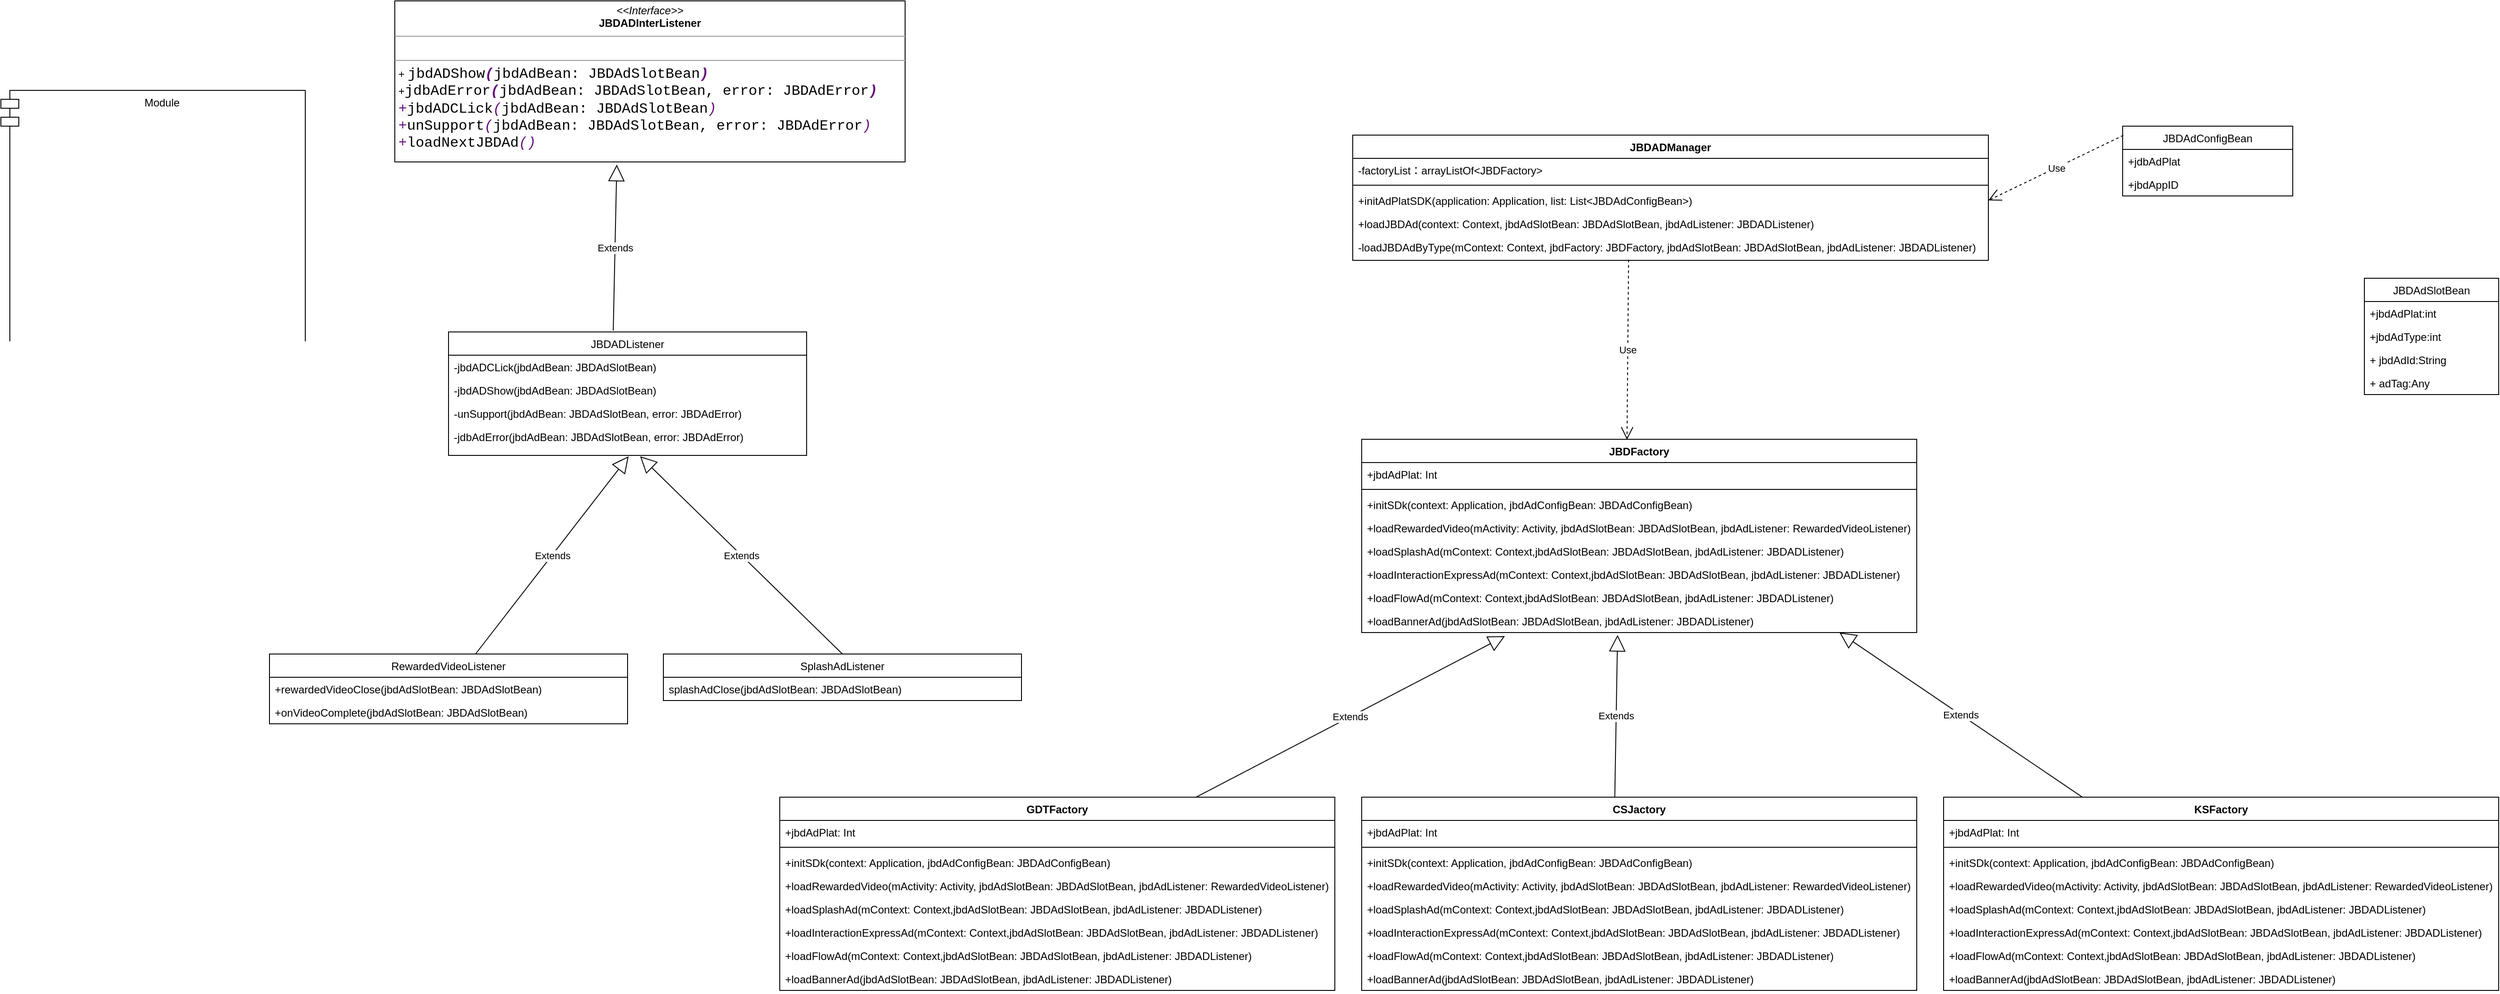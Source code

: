 <mxfile version="13.5.5" type="github" pages="2">
  <diagram id="5dPPpYAP-PKiB_ua91mX" name="Page-1">
    <mxGraphModel dx="6144" dy="1590" grid="1" gridSize="10" guides="1" tooltips="1" connect="1" arrows="1" fold="1" page="1" pageScale="1" pageWidth="3300" pageHeight="4681" math="0" shadow="0">
      <root>
        <mxCell id="0" />
        <mxCell id="1" parent="0" />
        <mxCell id="3NJFldnpDI_Of29Jazui-77" value="Extends" style="endArrow=block;endSize=16;endFill=0;html=1;entryX=0.503;entryY=1.029;entryDx=0;entryDy=0;entryPerimeter=0;" edge="1" parent="1" source="3NJFldnpDI_Of29Jazui-73" target="3NJFldnpDI_Of29Jazui-58">
          <mxGeometry width="160" relative="1" as="geometry">
            <mxPoint x="-260" y="1650" as="sourcePoint" />
            <mxPoint x="-100" y="1650" as="targetPoint" />
          </mxGeometry>
        </mxCell>
        <mxCell id="3NJFldnpDI_Of29Jazui-81" value="Extends" style="endArrow=block;endSize=16;endFill=0;html=1;exitX=0.5;exitY=0;exitDx=0;exitDy=0;entryX=0.535;entryY=1.029;entryDx=0;entryDy=0;entryPerimeter=0;" edge="1" parent="1" source="3NJFldnpDI_Of29Jazui-78" target="3NJFldnpDI_Of29Jazui-58">
          <mxGeometry width="160" relative="1" as="geometry">
            <mxPoint x="-260" y="1750" as="sourcePoint" />
            <mxPoint x="-110" y="1640" as="targetPoint" />
          </mxGeometry>
        </mxCell>
        <mxCell id="3NJFldnpDI_Of29Jazui-105" value="Extends" style="endArrow=block;endSize=16;endFill=0;html=1;exitX=0.75;exitY=0;exitDx=0;exitDy=0;" edge="1" parent="1" source="3NJFldnpDI_Of29Jazui-130">
          <mxGeometry width="160" relative="1" as="geometry">
            <mxPoint x="492.76" y="1917.192" as="sourcePoint" />
            <mxPoint x="850" y="1780" as="targetPoint" />
          </mxGeometry>
        </mxCell>
        <mxCell id="3NJFldnpDI_Of29Jazui-107" value="Extends" style="endArrow=block;endSize=16;endFill=0;html=1;entryX=0.461;entryY=1.104;entryDx=0;entryDy=0;entryPerimeter=0;exitX=0.456;exitY=0.001;exitDx=0;exitDy=0;exitPerimeter=0;" edge="1" parent="1" source="3NJFldnpDI_Of29Jazui-139" target="3NJFldnpDI_Of29Jazui-86">
          <mxGeometry width="160" relative="1" as="geometry">
            <mxPoint x="972.1" y="1916.976" as="sourcePoint" />
            <mxPoint x="1000" y="1790" as="targetPoint" />
          </mxGeometry>
        </mxCell>
        <mxCell id="3NJFldnpDI_Of29Jazui-117" value="Extends" style="endArrow=block;endSize=16;endFill=0;html=1;entryX=0.461;entryY=1.104;entryDx=0;entryDy=0;entryPerimeter=0;exitX=0.25;exitY=0;exitDx=0;exitDy=0;" edge="1" parent="1" source="3NJFldnpDI_Of29Jazui-149">
          <mxGeometry width="160" relative="1" as="geometry">
            <mxPoint x="1476.4" y="1915.896" as="sourcePoint" />
            <mxPoint x="1223.72" y="1776.004" as="targetPoint" />
          </mxGeometry>
        </mxCell>
        <mxCell id="3NJFldnpDI_Of29Jazui-124" value="Use" style="endArrow=open;endSize=12;dashed=1;html=1;exitX=0.434;exitY=0.974;exitDx=0;exitDy=0;exitPerimeter=0;entryX=0.478;entryY=0.002;entryDx=0;entryDy=0;entryPerimeter=0;" edge="1" parent="1" source="3NJFldnpDI_Of29Jazui-121" target="3NJFldnpDI_Of29Jazui-51">
          <mxGeometry width="160" relative="1" as="geometry">
            <mxPoint x="790" y="1450" as="sourcePoint" />
            <mxPoint x="950" y="1450" as="targetPoint" />
          </mxGeometry>
        </mxCell>
        <mxCell id="3NJFldnpDI_Of29Jazui-118" value="JBDADManager" style="swimlane;fontStyle=1;align=center;verticalAlign=top;childLayout=stackLayout;horizontal=1;startSize=26;horizontalStack=0;resizeParent=1;resizeParentMax=0;resizeLast=0;collapsible=1;marginBottom=0;" vertex="1" parent="1">
          <mxGeometry x="680" y="1220" width="710" height="140" as="geometry" />
        </mxCell>
        <mxCell id="3NJFldnpDI_Of29Jazui-119" value="-factoryList：arrayListOf&lt;JBDFactory&gt;" style="text;strokeColor=none;fillColor=none;align=left;verticalAlign=top;spacingLeft=4;spacingRight=4;overflow=hidden;rotatable=0;points=[[0,0.5],[1,0.5]];portConstraint=eastwest;" vertex="1" parent="3NJFldnpDI_Of29Jazui-118">
          <mxGeometry y="26" width="710" height="26" as="geometry" />
        </mxCell>
        <mxCell id="3NJFldnpDI_Of29Jazui-120" value="" style="line;strokeWidth=1;fillColor=none;align=left;verticalAlign=middle;spacingTop=-1;spacingLeft=3;spacingRight=3;rotatable=0;labelPosition=right;points=[];portConstraint=eastwest;" vertex="1" parent="3NJFldnpDI_Of29Jazui-118">
          <mxGeometry y="52" width="710" height="8" as="geometry" />
        </mxCell>
        <mxCell id="3NJFldnpDI_Of29Jazui-122" value="+initAdPlatSDK(application: Application, list: List&lt;JBDAdConfigBean&gt;)" style="text;strokeColor=none;fillColor=none;align=left;verticalAlign=top;spacingLeft=4;spacingRight=4;overflow=hidden;rotatable=0;points=[[0,0.5],[1,0.5]];portConstraint=eastwest;" vertex="1" parent="3NJFldnpDI_Of29Jazui-118">
          <mxGeometry y="60" width="710" height="26" as="geometry" />
        </mxCell>
        <mxCell id="3NJFldnpDI_Of29Jazui-123" value="+loadJBDAd(context: Context, jbdAdSlotBean: JBDAdSlotBean, jbdAdListener: JBDADListener)" style="text;strokeColor=none;fillColor=none;align=left;verticalAlign=top;spacingLeft=4;spacingRight=4;overflow=hidden;rotatable=0;points=[[0,0.5],[1,0.5]];portConstraint=eastwest;" vertex="1" parent="3NJFldnpDI_Of29Jazui-118">
          <mxGeometry y="86" width="710" height="26" as="geometry" />
        </mxCell>
        <mxCell id="3NJFldnpDI_Of29Jazui-121" value="-loadJBDAdByType(mContext: Context, jbdFactory: JBDFactory, jbdAdSlotBean: JBDAdSlotBean, jbdAdListener: JBDADListener)" style="text;strokeColor=none;fillColor=none;align=left;verticalAlign=top;spacingLeft=4;spacingRight=4;overflow=hidden;rotatable=0;points=[[0,0.5],[1,0.5]];portConstraint=eastwest;" vertex="1" parent="3NJFldnpDI_Of29Jazui-118">
          <mxGeometry y="112" width="710" height="28" as="geometry" />
        </mxCell>
        <mxCell id="3NJFldnpDI_Of29Jazui-51" value="JBDFactory" style="swimlane;fontStyle=1;align=center;verticalAlign=top;childLayout=stackLayout;horizontal=1;startSize=26;horizontalStack=0;resizeParent=1;resizeParentMax=0;resizeLast=0;collapsible=1;marginBottom=0;" vertex="1" parent="1">
          <mxGeometry x="690" y="1560" width="620" height="216" as="geometry" />
        </mxCell>
        <mxCell id="3NJFldnpDI_Of29Jazui-52" value="+jbdAdPlat: Int" style="text;strokeColor=none;fillColor=none;align=left;verticalAlign=top;spacingLeft=4;spacingRight=4;overflow=hidden;rotatable=0;points=[[0,0.5],[1,0.5]];portConstraint=eastwest;" vertex="1" parent="3NJFldnpDI_Of29Jazui-51">
          <mxGeometry y="26" width="620" height="26" as="geometry" />
        </mxCell>
        <mxCell id="3NJFldnpDI_Of29Jazui-53" value="" style="line;strokeWidth=1;fillColor=none;align=left;verticalAlign=middle;spacingTop=-1;spacingLeft=3;spacingRight=3;rotatable=0;labelPosition=right;points=[];portConstraint=eastwest;" vertex="1" parent="3NJFldnpDI_Of29Jazui-51">
          <mxGeometry y="52" width="620" height="8" as="geometry" />
        </mxCell>
        <mxCell id="3NJFldnpDI_Of29Jazui-54" value="+initSDk(context: Application, jbdAdConfigBean: JBDAdConfigBean)" style="text;strokeColor=none;fillColor=none;align=left;verticalAlign=top;spacingLeft=4;spacingRight=4;overflow=hidden;rotatable=0;points=[[0,0.5],[1,0.5]];portConstraint=eastwest;" vertex="1" parent="3NJFldnpDI_Of29Jazui-51">
          <mxGeometry y="60" width="620" height="26" as="geometry" />
        </mxCell>
        <mxCell id="3NJFldnpDI_Of29Jazui-82" value="+loadRewardedVideo(mActivity: Activity, jbdAdSlotBean: JBDAdSlotBean, jbdAdListener: RewardedVideoListener)" style="text;strokeColor=none;fillColor=none;align=left;verticalAlign=top;spacingLeft=4;spacingRight=4;overflow=hidden;rotatable=0;points=[[0,0.5],[1,0.5]];portConstraint=eastwest;" vertex="1" parent="3NJFldnpDI_Of29Jazui-51">
          <mxGeometry y="86" width="620" height="26" as="geometry" />
        </mxCell>
        <mxCell id="3NJFldnpDI_Of29Jazui-83" value="+loadSplashAd(mContext: Context,jbdAdSlotBean: JBDAdSlotBean, jbdAdListener: JBDADListener)" style="text;strokeColor=none;fillColor=none;align=left;verticalAlign=top;spacingLeft=4;spacingRight=4;overflow=hidden;rotatable=0;points=[[0,0.5],[1,0.5]];portConstraint=eastwest;" vertex="1" parent="3NJFldnpDI_Of29Jazui-51">
          <mxGeometry y="112" width="620" height="26" as="geometry" />
        </mxCell>
        <mxCell id="3NJFldnpDI_Of29Jazui-84" value="+loadInteractionExpressAd(mContext: Context,jbdAdSlotBean: JBDAdSlotBean, jbdAdListener: JBDADListener)" style="text;strokeColor=none;fillColor=none;align=left;verticalAlign=top;spacingLeft=4;spacingRight=4;overflow=hidden;rotatable=0;points=[[0,0.5],[1,0.5]];portConstraint=eastwest;" vertex="1" parent="3NJFldnpDI_Of29Jazui-51">
          <mxGeometry y="138" width="620" height="26" as="geometry" />
        </mxCell>
        <mxCell id="3NJFldnpDI_Of29Jazui-85" value="+loadFlowAd(mContext: Context,jbdAdSlotBean: JBDAdSlotBean, jbdAdListener: JBDADListener)" style="text;strokeColor=none;fillColor=none;align=left;verticalAlign=top;spacingLeft=4;spacingRight=4;overflow=hidden;rotatable=0;points=[[0,0.5],[1,0.5]];portConstraint=eastwest;" vertex="1" parent="3NJFldnpDI_Of29Jazui-51">
          <mxGeometry y="164" width="620" height="26" as="geometry" />
        </mxCell>
        <mxCell id="3NJFldnpDI_Of29Jazui-86" value="+loadBannerAd(jbdAdSlotBean: JBDAdSlotBean, jbdAdListener: JBDADListener)" style="text;strokeColor=none;fillColor=none;align=left;verticalAlign=top;spacingLeft=4;spacingRight=4;overflow=hidden;rotatable=0;points=[[0,0.5],[1,0.5]];portConstraint=eastwest;" vertex="1" parent="3NJFldnpDI_Of29Jazui-51">
          <mxGeometry y="190" width="620" height="26" as="geometry" />
        </mxCell>
        <mxCell id="3NJFldnpDI_Of29Jazui-183" value="JBDAdSlotBean" style="swimlane;fontStyle=0;childLayout=stackLayout;horizontal=1;startSize=26;fillColor=none;horizontalStack=0;resizeParent=1;resizeParentMax=0;resizeLast=0;collapsible=1;marginBottom=0;" vertex="1" parent="1">
          <mxGeometry x="1810" y="1380" width="150" height="130" as="geometry" />
        </mxCell>
        <mxCell id="3NJFldnpDI_Of29Jazui-184" value="+jbdAdPlat:int" style="text;strokeColor=none;fillColor=none;align=left;verticalAlign=top;spacingLeft=4;spacingRight=4;overflow=hidden;rotatable=0;points=[[0,0.5],[1,0.5]];portConstraint=eastwest;" vertex="1" parent="3NJFldnpDI_Of29Jazui-183">
          <mxGeometry y="26" width="150" height="26" as="geometry" />
        </mxCell>
        <mxCell id="3NJFldnpDI_Of29Jazui-188" value="+jbdAdType:int" style="text;strokeColor=none;fillColor=none;align=left;verticalAlign=top;spacingLeft=4;spacingRight=4;overflow=hidden;rotatable=0;points=[[0,0.5],[1,0.5]];portConstraint=eastwest;" vertex="1" parent="3NJFldnpDI_Of29Jazui-183">
          <mxGeometry y="52" width="150" height="26" as="geometry" />
        </mxCell>
        <mxCell id="3NJFldnpDI_Of29Jazui-185" value="+ jbdAdId:String" style="text;strokeColor=none;fillColor=none;align=left;verticalAlign=top;spacingLeft=4;spacingRight=4;overflow=hidden;rotatable=0;points=[[0,0.5],[1,0.5]];portConstraint=eastwest;" vertex="1" parent="3NJFldnpDI_Of29Jazui-183">
          <mxGeometry y="78" width="150" height="26" as="geometry" />
        </mxCell>
        <mxCell id="3NJFldnpDI_Of29Jazui-186" value="+ adTag:Any" style="text;strokeColor=none;fillColor=none;align=left;verticalAlign=top;spacingLeft=4;spacingRight=4;overflow=hidden;rotatable=0;points=[[0,0.5],[1,0.5]];portConstraint=eastwest;" vertex="1" parent="3NJFldnpDI_Of29Jazui-183">
          <mxGeometry y="104" width="150" height="26" as="geometry" />
        </mxCell>
        <mxCell id="3NJFldnpDI_Of29Jazui-30" value="JBDAdConfigBean" style="swimlane;fontStyle=0;childLayout=stackLayout;horizontal=1;startSize=26;fillColor=none;horizontalStack=0;resizeParent=1;resizeParentMax=0;resizeLast=0;collapsible=1;marginBottom=0;" vertex="1" parent="1">
          <mxGeometry x="1540" y="1210" width="190" height="78" as="geometry" />
        </mxCell>
        <mxCell id="3NJFldnpDI_Of29Jazui-32" value="+jdbAdPlat" style="text;strokeColor=none;fillColor=none;align=left;verticalAlign=top;spacingLeft=4;spacingRight=4;overflow=hidden;rotatable=0;points=[[0,0.5],[1,0.5]];portConstraint=eastwest;" vertex="1" parent="3NJFldnpDI_Of29Jazui-30">
          <mxGeometry y="26" width="190" height="26" as="geometry" />
        </mxCell>
        <mxCell id="3NJFldnpDI_Of29Jazui-170" value="+jbdAppID" style="text;strokeColor=none;fillColor=none;align=left;verticalAlign=top;spacingLeft=4;spacingRight=4;overflow=hidden;rotatable=0;points=[[0,0.5],[1,0.5]];portConstraint=eastwest;" vertex="1" parent="3NJFldnpDI_Of29Jazui-30">
          <mxGeometry y="52" width="190" height="26" as="geometry" />
        </mxCell>
        <mxCell id="3NJFldnpDI_Of29Jazui-139" value="CSJactory" style="swimlane;fontStyle=1;align=center;verticalAlign=top;childLayout=stackLayout;horizontal=1;startSize=26;horizontalStack=0;resizeParent=1;resizeParentMax=0;resizeLast=0;collapsible=1;marginBottom=0;" vertex="1" parent="1">
          <mxGeometry x="690" y="1960" width="620" height="216" as="geometry" />
        </mxCell>
        <mxCell id="3NJFldnpDI_Of29Jazui-140" value="+jbdAdPlat: Int" style="text;strokeColor=none;fillColor=none;align=left;verticalAlign=top;spacingLeft=4;spacingRight=4;overflow=hidden;rotatable=0;points=[[0,0.5],[1,0.5]];portConstraint=eastwest;" vertex="1" parent="3NJFldnpDI_Of29Jazui-139">
          <mxGeometry y="26" width="620" height="26" as="geometry" />
        </mxCell>
        <mxCell id="3NJFldnpDI_Of29Jazui-141" value="" style="line;strokeWidth=1;fillColor=none;align=left;verticalAlign=middle;spacingTop=-1;spacingLeft=3;spacingRight=3;rotatable=0;labelPosition=right;points=[];portConstraint=eastwest;" vertex="1" parent="3NJFldnpDI_Of29Jazui-139">
          <mxGeometry y="52" width="620" height="8" as="geometry" />
        </mxCell>
        <mxCell id="3NJFldnpDI_Of29Jazui-142" value="+initSDk(context: Application, jbdAdConfigBean: JBDAdConfigBean)" style="text;strokeColor=none;fillColor=none;align=left;verticalAlign=top;spacingLeft=4;spacingRight=4;overflow=hidden;rotatable=0;points=[[0,0.5],[1,0.5]];portConstraint=eastwest;" vertex="1" parent="3NJFldnpDI_Of29Jazui-139">
          <mxGeometry y="60" width="620" height="26" as="geometry" />
        </mxCell>
        <mxCell id="3NJFldnpDI_Of29Jazui-143" value="+loadRewardedVideo(mActivity: Activity, jbdAdSlotBean: JBDAdSlotBean, jbdAdListener: RewardedVideoListener)" style="text;strokeColor=none;fillColor=none;align=left;verticalAlign=top;spacingLeft=4;spacingRight=4;overflow=hidden;rotatable=0;points=[[0,0.5],[1,0.5]];portConstraint=eastwest;" vertex="1" parent="3NJFldnpDI_Of29Jazui-139">
          <mxGeometry y="86" width="620" height="26" as="geometry" />
        </mxCell>
        <mxCell id="3NJFldnpDI_Of29Jazui-144" value="+loadSplashAd(mContext: Context,jbdAdSlotBean: JBDAdSlotBean, jbdAdListener: JBDADListener)" style="text;strokeColor=none;fillColor=none;align=left;verticalAlign=top;spacingLeft=4;spacingRight=4;overflow=hidden;rotatable=0;points=[[0,0.5],[1,0.5]];portConstraint=eastwest;" vertex="1" parent="3NJFldnpDI_Of29Jazui-139">
          <mxGeometry y="112" width="620" height="26" as="geometry" />
        </mxCell>
        <mxCell id="3NJFldnpDI_Of29Jazui-145" value="+loadInteractionExpressAd(mContext: Context,jbdAdSlotBean: JBDAdSlotBean, jbdAdListener: JBDADListener)" style="text;strokeColor=none;fillColor=none;align=left;verticalAlign=top;spacingLeft=4;spacingRight=4;overflow=hidden;rotatable=0;points=[[0,0.5],[1,0.5]];portConstraint=eastwest;" vertex="1" parent="3NJFldnpDI_Of29Jazui-139">
          <mxGeometry y="138" width="620" height="26" as="geometry" />
        </mxCell>
        <mxCell id="3NJFldnpDI_Of29Jazui-146" value="+loadFlowAd(mContext: Context,jbdAdSlotBean: JBDAdSlotBean, jbdAdListener: JBDADListener)" style="text;strokeColor=none;fillColor=none;align=left;verticalAlign=top;spacingLeft=4;spacingRight=4;overflow=hidden;rotatable=0;points=[[0,0.5],[1,0.5]];portConstraint=eastwest;" vertex="1" parent="3NJFldnpDI_Of29Jazui-139">
          <mxGeometry y="164" width="620" height="26" as="geometry" />
        </mxCell>
        <mxCell id="3NJFldnpDI_Of29Jazui-147" value="+loadBannerAd(jbdAdSlotBean: JBDAdSlotBean, jbdAdListener: JBDADListener)" style="text;strokeColor=none;fillColor=none;align=left;verticalAlign=top;spacingLeft=4;spacingRight=4;overflow=hidden;rotatable=0;points=[[0,0.5],[1,0.5]];portConstraint=eastwest;" vertex="1" parent="3NJFldnpDI_Of29Jazui-139">
          <mxGeometry y="190" width="620" height="26" as="geometry" />
        </mxCell>
        <mxCell id="3NJFldnpDI_Of29Jazui-130" value="GDTFactory" style="swimlane;fontStyle=1;align=center;verticalAlign=top;childLayout=stackLayout;horizontal=1;startSize=26;horizontalStack=0;resizeParent=1;resizeParentMax=0;resizeLast=0;collapsible=1;marginBottom=0;" vertex="1" parent="1">
          <mxGeometry x="40" y="1960" width="620" height="216" as="geometry" />
        </mxCell>
        <mxCell id="3NJFldnpDI_Of29Jazui-131" value="+jbdAdPlat: Int" style="text;strokeColor=none;fillColor=none;align=left;verticalAlign=top;spacingLeft=4;spacingRight=4;overflow=hidden;rotatable=0;points=[[0,0.5],[1,0.5]];portConstraint=eastwest;" vertex="1" parent="3NJFldnpDI_Of29Jazui-130">
          <mxGeometry y="26" width="620" height="26" as="geometry" />
        </mxCell>
        <mxCell id="3NJFldnpDI_Of29Jazui-132" value="" style="line;strokeWidth=1;fillColor=none;align=left;verticalAlign=middle;spacingTop=-1;spacingLeft=3;spacingRight=3;rotatable=0;labelPosition=right;points=[];portConstraint=eastwest;" vertex="1" parent="3NJFldnpDI_Of29Jazui-130">
          <mxGeometry y="52" width="620" height="8" as="geometry" />
        </mxCell>
        <mxCell id="3NJFldnpDI_Of29Jazui-133" value="+initSDk(context: Application, jbdAdConfigBean: JBDAdConfigBean)" style="text;strokeColor=none;fillColor=none;align=left;verticalAlign=top;spacingLeft=4;spacingRight=4;overflow=hidden;rotatable=0;points=[[0,0.5],[1,0.5]];portConstraint=eastwest;" vertex="1" parent="3NJFldnpDI_Of29Jazui-130">
          <mxGeometry y="60" width="620" height="26" as="geometry" />
        </mxCell>
        <mxCell id="3NJFldnpDI_Of29Jazui-134" value="+loadRewardedVideo(mActivity: Activity, jbdAdSlotBean: JBDAdSlotBean, jbdAdListener: RewardedVideoListener)" style="text;strokeColor=none;fillColor=none;align=left;verticalAlign=top;spacingLeft=4;spacingRight=4;overflow=hidden;rotatable=0;points=[[0,0.5],[1,0.5]];portConstraint=eastwest;" vertex="1" parent="3NJFldnpDI_Of29Jazui-130">
          <mxGeometry y="86" width="620" height="26" as="geometry" />
        </mxCell>
        <mxCell id="3NJFldnpDI_Of29Jazui-135" value="+loadSplashAd(mContext: Context,jbdAdSlotBean: JBDAdSlotBean, jbdAdListener: JBDADListener)" style="text;strokeColor=none;fillColor=none;align=left;verticalAlign=top;spacingLeft=4;spacingRight=4;overflow=hidden;rotatable=0;points=[[0,0.5],[1,0.5]];portConstraint=eastwest;" vertex="1" parent="3NJFldnpDI_Of29Jazui-130">
          <mxGeometry y="112" width="620" height="26" as="geometry" />
        </mxCell>
        <mxCell id="3NJFldnpDI_Of29Jazui-136" value="+loadInteractionExpressAd(mContext: Context,jbdAdSlotBean: JBDAdSlotBean, jbdAdListener: JBDADListener)" style="text;strokeColor=none;fillColor=none;align=left;verticalAlign=top;spacingLeft=4;spacingRight=4;overflow=hidden;rotatable=0;points=[[0,0.5],[1,0.5]];portConstraint=eastwest;" vertex="1" parent="3NJFldnpDI_Of29Jazui-130">
          <mxGeometry y="138" width="620" height="26" as="geometry" />
        </mxCell>
        <mxCell id="3NJFldnpDI_Of29Jazui-137" value="+loadFlowAd(mContext: Context,jbdAdSlotBean: JBDAdSlotBean, jbdAdListener: JBDADListener)" style="text;strokeColor=none;fillColor=none;align=left;verticalAlign=top;spacingLeft=4;spacingRight=4;overflow=hidden;rotatable=0;points=[[0,0.5],[1,0.5]];portConstraint=eastwest;" vertex="1" parent="3NJFldnpDI_Of29Jazui-130">
          <mxGeometry y="164" width="620" height="26" as="geometry" />
        </mxCell>
        <mxCell id="3NJFldnpDI_Of29Jazui-138" value="+loadBannerAd(jbdAdSlotBean: JBDAdSlotBean, jbdAdListener: JBDADListener)" style="text;strokeColor=none;fillColor=none;align=left;verticalAlign=top;spacingLeft=4;spacingRight=4;overflow=hidden;rotatable=0;points=[[0,0.5],[1,0.5]];portConstraint=eastwest;" vertex="1" parent="3NJFldnpDI_Of29Jazui-130">
          <mxGeometry y="190" width="620" height="26" as="geometry" />
        </mxCell>
        <mxCell id="3NJFldnpDI_Of29Jazui-149" value="KSFactory" style="swimlane;fontStyle=1;align=center;verticalAlign=top;childLayout=stackLayout;horizontal=1;startSize=26;horizontalStack=0;resizeParent=1;resizeParentMax=0;resizeLast=0;collapsible=1;marginBottom=0;" vertex="1" parent="1">
          <mxGeometry x="1340" y="1960" width="620" height="216" as="geometry" />
        </mxCell>
        <mxCell id="3NJFldnpDI_Of29Jazui-150" value="+jbdAdPlat: Int" style="text;strokeColor=none;fillColor=none;align=left;verticalAlign=top;spacingLeft=4;spacingRight=4;overflow=hidden;rotatable=0;points=[[0,0.5],[1,0.5]];portConstraint=eastwest;" vertex="1" parent="3NJFldnpDI_Of29Jazui-149">
          <mxGeometry y="26" width="620" height="26" as="geometry" />
        </mxCell>
        <mxCell id="3NJFldnpDI_Of29Jazui-151" value="" style="line;strokeWidth=1;fillColor=none;align=left;verticalAlign=middle;spacingTop=-1;spacingLeft=3;spacingRight=3;rotatable=0;labelPosition=right;points=[];portConstraint=eastwest;" vertex="1" parent="3NJFldnpDI_Of29Jazui-149">
          <mxGeometry y="52" width="620" height="8" as="geometry" />
        </mxCell>
        <mxCell id="3NJFldnpDI_Of29Jazui-152" value="+initSDk(context: Application, jbdAdConfigBean: JBDAdConfigBean)" style="text;strokeColor=none;fillColor=none;align=left;verticalAlign=top;spacingLeft=4;spacingRight=4;overflow=hidden;rotatable=0;points=[[0,0.5],[1,0.5]];portConstraint=eastwest;" vertex="1" parent="3NJFldnpDI_Of29Jazui-149">
          <mxGeometry y="60" width="620" height="26" as="geometry" />
        </mxCell>
        <mxCell id="3NJFldnpDI_Of29Jazui-153" value="+loadRewardedVideo(mActivity: Activity, jbdAdSlotBean: JBDAdSlotBean, jbdAdListener: RewardedVideoListener)" style="text;strokeColor=none;fillColor=none;align=left;verticalAlign=top;spacingLeft=4;spacingRight=4;overflow=hidden;rotatable=0;points=[[0,0.5],[1,0.5]];portConstraint=eastwest;" vertex="1" parent="3NJFldnpDI_Of29Jazui-149">
          <mxGeometry y="86" width="620" height="26" as="geometry" />
        </mxCell>
        <mxCell id="3NJFldnpDI_Of29Jazui-154" value="+loadSplashAd(mContext: Context,jbdAdSlotBean: JBDAdSlotBean, jbdAdListener: JBDADListener)" style="text;strokeColor=none;fillColor=none;align=left;verticalAlign=top;spacingLeft=4;spacingRight=4;overflow=hidden;rotatable=0;points=[[0,0.5],[1,0.5]];portConstraint=eastwest;" vertex="1" parent="3NJFldnpDI_Of29Jazui-149">
          <mxGeometry y="112" width="620" height="26" as="geometry" />
        </mxCell>
        <mxCell id="3NJFldnpDI_Of29Jazui-155" value="+loadInteractionExpressAd(mContext: Context,jbdAdSlotBean: JBDAdSlotBean, jbdAdListener: JBDADListener)" style="text;strokeColor=none;fillColor=none;align=left;verticalAlign=top;spacingLeft=4;spacingRight=4;overflow=hidden;rotatable=0;points=[[0,0.5],[1,0.5]];portConstraint=eastwest;" vertex="1" parent="3NJFldnpDI_Of29Jazui-149">
          <mxGeometry y="138" width="620" height="26" as="geometry" />
        </mxCell>
        <mxCell id="3NJFldnpDI_Of29Jazui-156" value="+loadFlowAd(mContext: Context,jbdAdSlotBean: JBDAdSlotBean, jbdAdListener: JBDADListener)" style="text;strokeColor=none;fillColor=none;align=left;verticalAlign=top;spacingLeft=4;spacingRight=4;overflow=hidden;rotatable=0;points=[[0,0.5],[1,0.5]];portConstraint=eastwest;" vertex="1" parent="3NJFldnpDI_Of29Jazui-149">
          <mxGeometry y="164" width="620" height="26" as="geometry" />
        </mxCell>
        <mxCell id="3NJFldnpDI_Of29Jazui-157" value="+loadBannerAd(jbdAdSlotBean: JBDAdSlotBean, jbdAdListener: JBDADListener)" style="text;strokeColor=none;fillColor=none;align=left;verticalAlign=top;spacingLeft=4;spacingRight=4;overflow=hidden;rotatable=0;points=[[0,0.5],[1,0.5]];portConstraint=eastwest;" vertex="1" parent="3NJFldnpDI_Of29Jazui-149">
          <mxGeometry y="190" width="620" height="26" as="geometry" />
        </mxCell>
        <mxCell id="3NJFldnpDI_Of29Jazui-165" value="&lt;p style=&quot;margin: 0px ; margin-top: 4px ; text-align: center&quot;&gt;&lt;i&gt;&amp;lt;&amp;lt;Interface&amp;gt;&amp;gt;&lt;/i&gt;&lt;br&gt;&lt;b&gt;JBDADInterListener&lt;/b&gt;&lt;/p&gt;&lt;hr size=&quot;1&quot;&gt;&lt;p style=&quot;margin: 0px ; margin-left: 4px&quot;&gt;&lt;br&gt;&lt;/p&gt;&lt;hr size=&quot;1&quot;&gt;&lt;p style=&quot;margin: 0px ; margin-left: 4px&quot;&gt;+&amp;nbsp;&lt;span style=&quot;background-color: rgb(255 , 255 , 255) ; font-family: &amp;#34;courier new&amp;#34; ; font-size: 12pt&quot;&gt;jbdADShow&lt;/span&gt;&lt;span style=&quot;font-family: &amp;#34;courier new&amp;#34; ; font-size: 12pt ; color: rgb(102 , 14 , 122) ; font-weight: bold ; font-style: italic&quot;&gt;(&lt;/span&gt;&lt;span style=&quot;background-color: rgb(255 , 255 , 255) ; font-family: &amp;#34;courier new&amp;#34; ; font-size: 12pt&quot;&gt;jbdAdBean: JBDAdSlotBean&lt;/span&gt;&lt;span style=&quot;font-family: &amp;#34;courier new&amp;#34; ; font-size: 12pt ; color: rgb(102 , 14 , 122) ; font-weight: bold ; font-style: italic&quot;&gt;)&lt;/span&gt;&lt;/p&gt;&lt;p style=&quot;margin: 0px ; margin-left: 4px&quot;&gt;+&lt;span style=&quot;background-color: rgb(255 , 255 , 255) ; font-family: &amp;#34;courier new&amp;#34; ; font-size: 12pt&quot;&gt;jdbAdError&lt;/span&gt;&lt;span style=&quot;font-family: &amp;#34;courier new&amp;#34; ; font-size: 12pt ; color: rgb(102 , 14 , 122) ; font-weight: bold ; font-style: italic&quot;&gt;(&lt;/span&gt;&lt;span style=&quot;background-color: rgb(255 , 255 , 255) ; font-family: &amp;#34;courier new&amp;#34; ; font-size: 12pt&quot;&gt;jbdAdBean: JBDAdSlotBean, error: JBDAdError&lt;/span&gt;&lt;span style=&quot;font-family: &amp;#34;courier new&amp;#34; ; font-size: 12pt ; color: rgb(102 , 14 , 122) ; font-weight: bold ; font-style: italic&quot;&gt;)&lt;br&gt;&lt;/span&gt;&lt;font face=&quot;Courier New&quot;&gt;&lt;span style=&quot;font-size: 12pt ; background-color: rgb(248 , 249 , 250)&quot;&gt;&lt;font color=&quot;#660e7a&quot;&gt;&lt;i&gt;+&lt;/i&gt;&lt;/font&gt;&lt;/span&gt;&lt;span style=&quot;background-color: rgb(255 , 255 , 255) ; font-size: 12pt&quot;&gt;jbdADCLick&lt;/span&gt;&lt;span style=&quot;font-size: 12pt ; color: rgb(102 , 14 , 122) ; font-style: italic&quot;&gt;(&lt;/span&gt;&lt;span style=&quot;background-color: rgb(255 , 255 , 255) ; font-size: 12pt&quot;&gt;jbdAdBean: JBDAdSlotBean&lt;/span&gt;&lt;span style=&quot;font-size: 12pt ; color: rgb(102 , 14 , 122) ; font-style: italic&quot;&gt;)&lt;br&gt;+&lt;/span&gt;&lt;span style=&quot;background-color: rgb(255 , 255 , 255) ; font-size: 12pt&quot;&gt;unSupport&lt;/span&gt;&lt;span style=&quot;font-size: 12pt ; color: rgb(102 , 14 , 122) ; font-style: italic&quot;&gt;(&lt;/span&gt;&lt;span style=&quot;background-color: rgb(255 , 255 , 255) ; font-size: 12pt&quot;&gt;jbdAdBean: JBDAdSlotBean, error: JBDAdError&lt;/span&gt;&lt;span style=&quot;font-size: 12pt ; color: rgb(102 , 14 , 122) ; font-style: italic&quot;&gt;)&lt;/span&gt;&lt;/font&gt;&lt;/p&gt;&lt;p style=&quot;margin: 0px ; margin-left: 4px&quot;&gt;&lt;font face=&quot;Courier New&quot;&gt;&lt;span style=&quot;font-size: 12pt ; color: rgb(102 , 14 , 122) ; font-style: italic&quot;&gt;+&lt;/span&gt;&lt;span style=&quot;background-color: rgb(255 , 255 , 255) ; font-size: 12pt&quot;&gt;loadNextJBDAd&lt;/span&gt;&lt;span style=&quot;font-size: 12pt ; color: rgb(102 , 14 , 122) ; font-style: italic&quot;&gt;()&lt;/span&gt;&lt;/font&gt;&lt;/p&gt;" style="verticalAlign=top;align=left;overflow=fill;fontSize=12;fontFamily=Helvetica;html=1;" vertex="1" parent="1">
          <mxGeometry x="-390" y="1070" width="570" height="180" as="geometry" />
        </mxCell>
        <mxCell id="3NJFldnpDI_Of29Jazui-169" value="Extends" style="endArrow=block;endSize=16;endFill=0;html=1;entryX=0.435;entryY=1.017;entryDx=0;entryDy=0;exitX=0.46;exitY=-0.011;exitDx=0;exitDy=0;exitPerimeter=0;entryPerimeter=0;" edge="1" parent="1" source="3NJFldnpDI_Of29Jazui-55" target="3NJFldnpDI_Of29Jazui-165">
          <mxGeometry width="160" relative="1" as="geometry">
            <mxPoint x="-105" y="1420" as="sourcePoint" />
            <mxPoint x="50" y="1490" as="targetPoint" />
          </mxGeometry>
        </mxCell>
        <mxCell id="3NJFldnpDI_Of29Jazui-55" value="JBDADListener" style="swimlane;fontStyle=0;childLayout=stackLayout;horizontal=1;startSize=26;fillColor=none;horizontalStack=0;resizeParent=1;resizeParentMax=0;resizeLast=0;collapsible=1;marginBottom=0;" vertex="1" parent="1">
          <mxGeometry x="-330" y="1440" width="400" height="138" as="geometry">
            <mxRectangle x="660" y="310" width="110" height="26" as="alternateBounds" />
          </mxGeometry>
        </mxCell>
        <mxCell id="3NJFldnpDI_Of29Jazui-56" value="-jbdADCLick(jbdAdBean: JBDAdSlotBean)" style="text;strokeColor=none;fillColor=none;align=left;verticalAlign=top;spacingLeft=4;spacingRight=4;overflow=hidden;rotatable=0;points=[[0,0.5],[1,0.5]];portConstraint=eastwest;" vertex="1" parent="3NJFldnpDI_Of29Jazui-55">
          <mxGeometry y="26" width="400" height="26" as="geometry" />
        </mxCell>
        <mxCell id="3NJFldnpDI_Of29Jazui-57" value="-jbdADShow(jbdAdBean: JBDAdSlotBean)" style="text;strokeColor=none;fillColor=none;align=left;verticalAlign=top;spacingLeft=4;spacingRight=4;overflow=hidden;rotatable=0;points=[[0,0.5],[1,0.5]];portConstraint=eastwest;" vertex="1" parent="3NJFldnpDI_Of29Jazui-55">
          <mxGeometry y="52" width="400" height="26" as="geometry" />
        </mxCell>
        <mxCell id="3NJFldnpDI_Of29Jazui-68" value="-unSupport(jbdAdBean: JBDAdSlotBean, error: JBDAdError)" style="text;strokeColor=none;fillColor=none;align=left;verticalAlign=top;spacingLeft=4;spacingRight=4;overflow=hidden;rotatable=0;points=[[0,0.5],[1,0.5]];portConstraint=eastwest;" vertex="1" parent="3NJFldnpDI_Of29Jazui-55">
          <mxGeometry y="78" width="400" height="26" as="geometry" />
        </mxCell>
        <mxCell id="3NJFldnpDI_Of29Jazui-58" value="-jdbAdError(jbdAdBean: JBDAdSlotBean, error: JBDAdError)" style="text;strokeColor=none;fillColor=none;align=left;verticalAlign=top;spacingLeft=4;spacingRight=4;overflow=hidden;rotatable=0;points=[[0,0.5],[1,0.5]];portConstraint=eastwest;" vertex="1" parent="3NJFldnpDI_Of29Jazui-55">
          <mxGeometry y="104" width="400" height="34" as="geometry" />
        </mxCell>
        <mxCell id="3NJFldnpDI_Of29Jazui-73" value="RewardedVideoListener" style="swimlane;fontStyle=0;childLayout=stackLayout;horizontal=1;startSize=26;fillColor=none;horizontalStack=0;resizeParent=1;resizeParentMax=0;resizeLast=0;collapsible=1;marginBottom=0;" vertex="1" parent="1">
          <mxGeometry x="-530" y="1800" width="400" height="78" as="geometry" />
        </mxCell>
        <mxCell id="3NJFldnpDI_Of29Jazui-74" value="+rewardedVideoClose(jbdAdSlotBean: JBDAdSlotBean)" style="text;strokeColor=none;fillColor=none;align=left;verticalAlign=top;spacingLeft=4;spacingRight=4;overflow=hidden;rotatable=0;points=[[0,0.5],[1,0.5]];portConstraint=eastwest;" vertex="1" parent="3NJFldnpDI_Of29Jazui-73">
          <mxGeometry y="26" width="400" height="26" as="geometry" />
        </mxCell>
        <mxCell id="3NJFldnpDI_Of29Jazui-75" value="+onVideoComplete(jbdAdSlotBean: JBDAdSlotBean) " style="text;strokeColor=none;fillColor=none;align=left;verticalAlign=top;spacingLeft=4;spacingRight=4;overflow=hidden;rotatable=0;points=[[0,0.5],[1,0.5]];portConstraint=eastwest;" vertex="1" parent="3NJFldnpDI_Of29Jazui-73">
          <mxGeometry y="52" width="400" height="26" as="geometry" />
        </mxCell>
        <mxCell id="3NJFldnpDI_Of29Jazui-78" value="SplashAdListener" style="swimlane;fontStyle=0;childLayout=stackLayout;horizontal=1;startSize=26;fillColor=none;horizontalStack=0;resizeParent=1;resizeParentMax=0;resizeLast=0;collapsible=1;marginBottom=0;" vertex="1" parent="1">
          <mxGeometry x="-90" y="1800" width="400" height="52" as="geometry" />
        </mxCell>
        <mxCell id="3NJFldnpDI_Of29Jazui-79" value="splashAdClose(jbdAdSlotBean: JBDAdSlotBean)" style="text;strokeColor=none;fillColor=none;align=left;verticalAlign=top;spacingLeft=4;spacingRight=4;overflow=hidden;rotatable=0;points=[[0,0.5],[1,0.5]];portConstraint=eastwest;" vertex="1" parent="3NJFldnpDI_Of29Jazui-78">
          <mxGeometry y="26" width="400" height="26" as="geometry" />
        </mxCell>
        <mxCell id="3NJFldnpDI_Of29Jazui-189" value="Use" style="endArrow=open;endSize=12;dashed=1;html=1;entryX=1;entryY=0.5;entryDx=0;entryDy=0;exitX=0.004;exitY=0.132;exitDx=0;exitDy=0;exitPerimeter=0;" edge="1" parent="1" source="3NJFldnpDI_Of29Jazui-30" target="3NJFldnpDI_Of29Jazui-122">
          <mxGeometry width="160" relative="1" as="geometry">
            <mxPoint x="1430" y="1290" as="sourcePoint" />
            <mxPoint x="1590" y="1290" as="targetPoint" />
          </mxGeometry>
        </mxCell>
        <mxCell id="VyO9AYF8s-9bGC9Snihw-1" value="Module" style="shape=module;align=left;spacingLeft=20;align=center;verticalAlign=top;" vertex="1" parent="1">
          <mxGeometry x="-830" y="1170" width="340" height="530" as="geometry" />
        </mxCell>
      </root>
    </mxGraphModel>
  </diagram>
  <diagram id="OCP0cATVZbceW_e8gg72" name="Page-2">
    <mxGraphModel dx="1422" dy="795" grid="1" gridSize="10" guides="1" tooltips="1" connect="1" arrows="1" fold="1" page="1" pageScale="1" pageWidth="3300" pageHeight="4681" math="0" shadow="0">
      <root>
        <mxCell id="O60NrnLCf73r-swLSQar-0" />
        <mxCell id="O60NrnLCf73r-swLSQar-1" parent="O60NrnLCf73r-swLSQar-0" />
      </root>
    </mxGraphModel>
  </diagram>
</mxfile>
